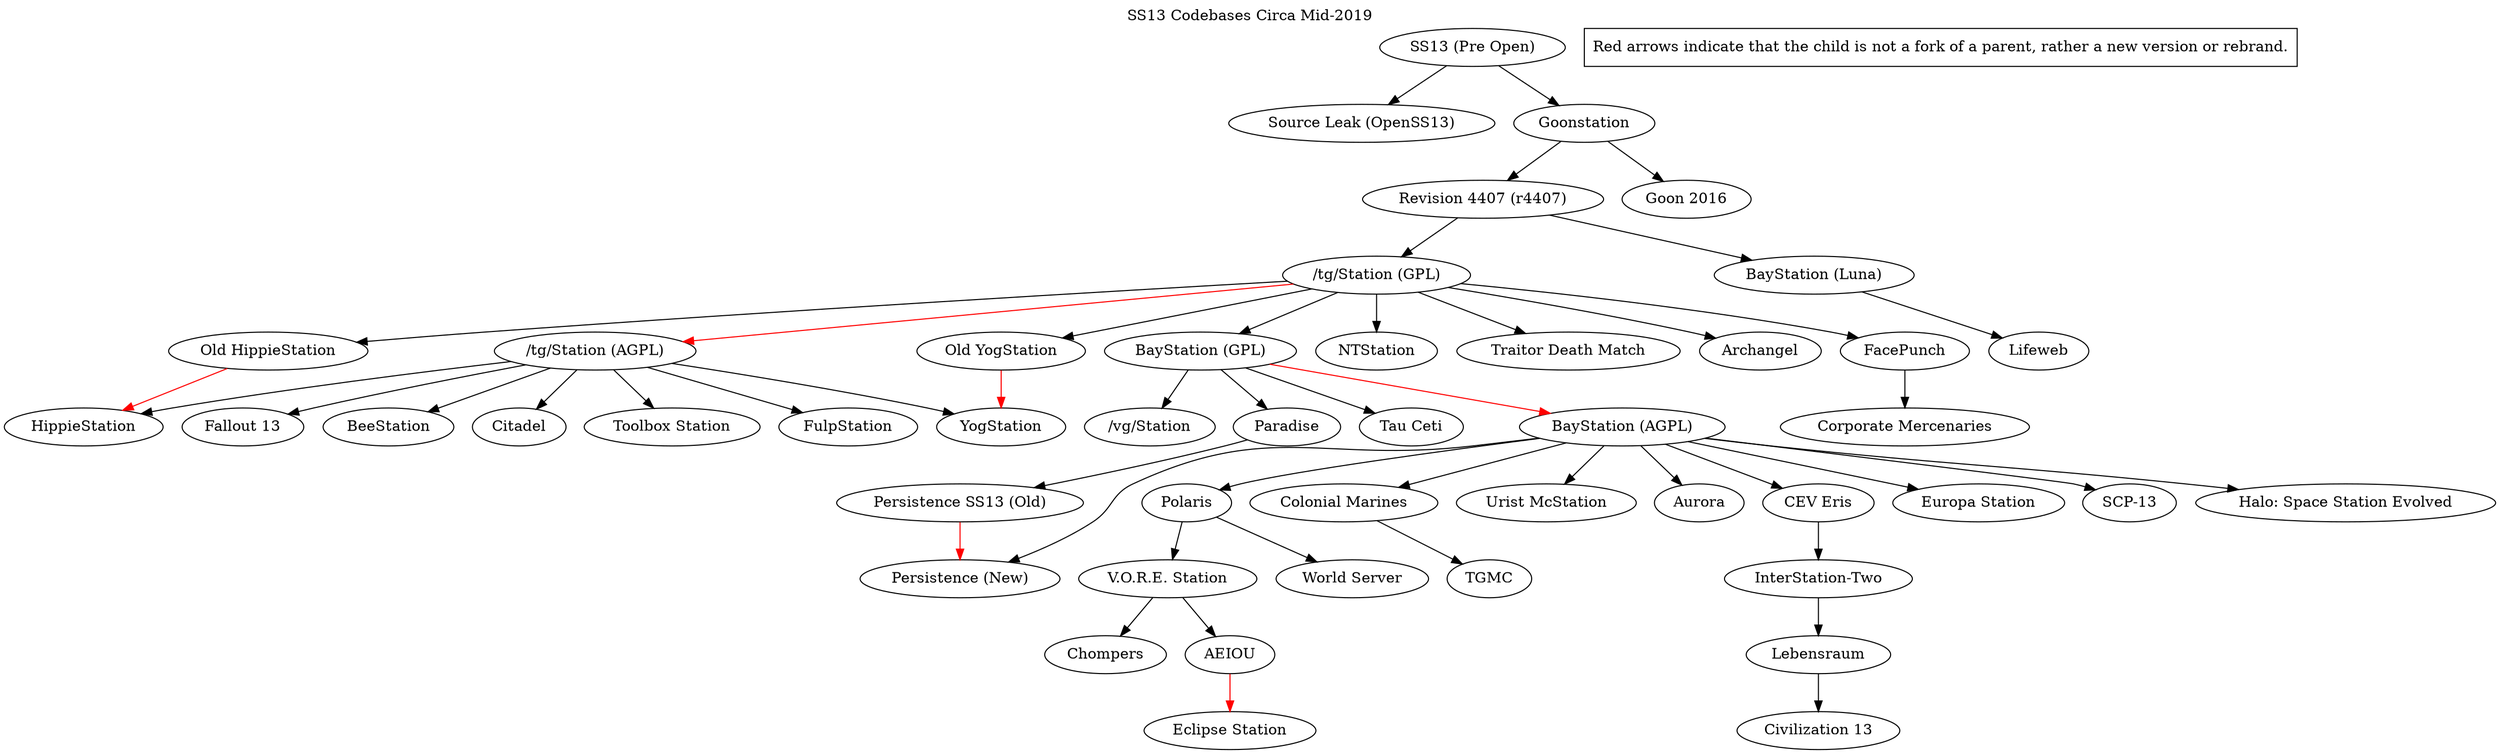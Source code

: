 digraph  G {
	label = "SS13 Codebases Circa Mid-2019"
	labelloc="t"
	"SS13 (Pre Open)" -> "Source Leak (OpenSS13)"
	"SS13 (Pre Open)" -> "Goonstation"
	"Goonstation" -> "Revision 4407 (r4407)"
	"Goonstation" -> "Goon 2016"
	"Revision 4407 (r4407)" -> "/tg/Station (GPL)"
	"Revision 4407 (r4407)" -> "BayStation (Luna)"
	"BayStation (Luna)" -> "Lifeweb" 
	"/tg/Station (GPL)" -> "/tg/Station (AGPL)" [color=red]
	"/tg/Station (GPL)" -> "BayStation (GPL)" 
	"/tg/Station (GPL)" -> "Old HippieStation"
	"/tg/Station (GPL)" -> "Old YogStation"
	"/tg/Station (GPL)" -> "NTStation"
	"/tg/Station (GPL)" -> "Traitor Death Match"
	"/tg/Station (GPL)" -> "Archangel"
	"/tg/Station (GPL)" -> "FacePunch"
	"FacePunch" -> "Corporate Mercenaries"
	"Old YogStation" -> "YogStation" [color=red]
	"Old HippieStation" -> "HippieStation" [color=red]
	"/tg/Station (AGPL)" -> "YogStation"
	"/tg/Station (AGPL)" -> "Fallout 13"
	"/tg/Station (AGPL)" -> "BeeStation"
	"/tg/Station (AGPL)" -> "HippieStation"
	"/tg/Station (AGPL)" -> "Citadel"
	"/tg/Station (AGPL)" -> "Toolbox Station"
	"/tg/Station (AGPL)" -> "FulpStation"
	"BayStation (GPL)" -> "/vg/Station"
	"BayStation (GPL)" -> "Paradise"
	"BayStation (GPL)" -> "Tau Ceti"
	"BayStation (GPL)" -> "BayStation (AGPL)"  [color=red]
	"Paradise" -> "Persistence SS13 (Old)"
	"Persistence SS13 (Old)" -> "Persistence (New)" [color=red]
	"BayStation (AGPL)" -> "Polaris"
	"BayStation (AGPL)" -> "Colonial Marines"
	"BayStation (AGPL)" -> "Urist McStation"
	"BayStation (AGPL)" -> "Aurora"
	"BayStation (AGPL)" -> "CEV Eris"
	"BayStation (AGPL)" -> "Persistence (New)"
	"BayStation (AGPL)" -> "Europa Station"
	"BayStation (AGPL)" -> "SCP-13"
	"BayStation (AGPL)" -> "Halo: Space Station Evolved"
	"CEV Eris" -> "InterStation-Two"
	"InterStation-Two" -> "Lebensraum"
	"Lebensraum" -> "Civilization 13"
	"Colonial Marines" -> "TGMC"
	"Polaris" -> "V.O.R.E. Station"
	"Polaris" -> "World Server"
	"V.O.R.E. Station" -> "Chompers"
	"V.O.R.E. Station" -> "AEIOU"
	"AEIOU" -> "Eclipse Station" [color=red]

	"Red arrows indicate that the child is not a fork of a parent, rather a new version or rebrand." [shape=rectangle]
}
